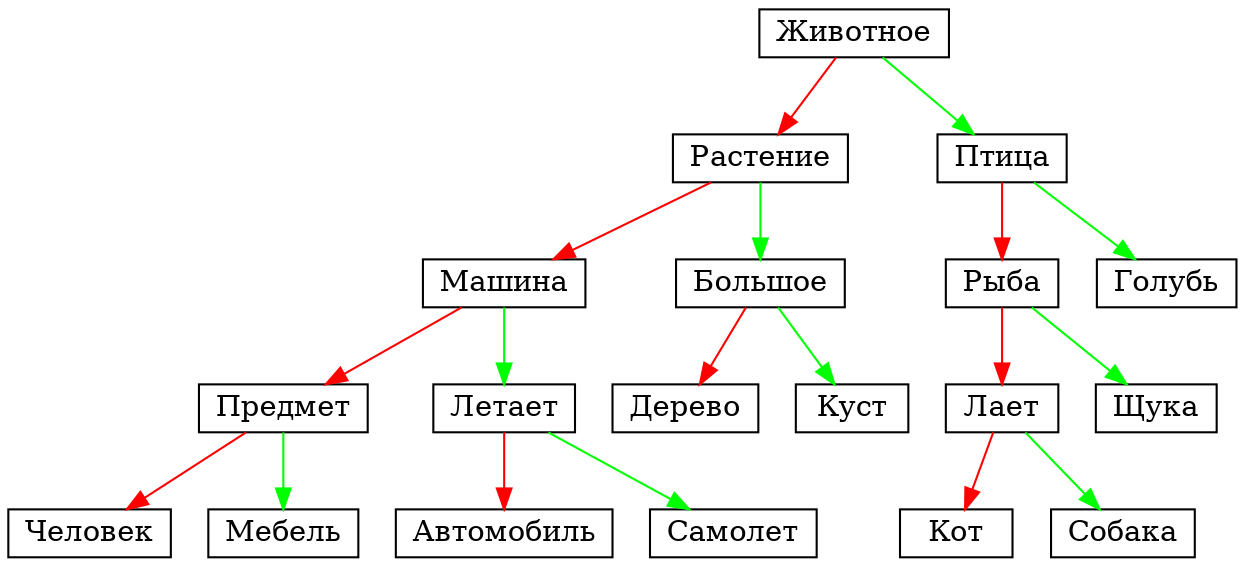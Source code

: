 digraph list {
	node [shape = record,height=.1];
	"node5" [label = "<f0>Человек" ] ;
	"node6" [label = "<f0>Мебель" ] ;
	"node4" [label = "<f0>Предмет" ] ;
	"node18" [label = "<f0>Автомобиль" ] ;
	"node19" [label = "<f0>Самолет" ] ;
	"node7" [label = "<f0>Летает" ] ;
	"node3" [label = "<f0>Машина" ] ;
	"node9" [label = "<f0>Дерево" ] ;
	"node10" [label = "<f0>Куст" ] ;
	"node8" [label = "<f0>Большое" ] ;
	"node2" [label = "<f0>Растение" ] ;
	"node14" [label = "<f0>Кот" ] ;
	"node15" [label = "<f0>Собака" ] ;
	"node13" [label = "<f0>Лает" ] ;
	"node16" [label = "<f0>Щука" ] ;
	"node12" [label = "<f0>Рыба" ] ;
	"node17" [label = "<f0>Голубь" ] ;
	"node11" [label = "<f0>Птица" ] ;
	"node1" [label = "<f0>Животное" ] ;
	"node4":f0 -> "node5":f0 [color=red];
	"node4":f0 -> "node6":f0  [color=green];
	"node7":f0 -> "node18":f0 [color=red];
	"node7":f0 -> "node19":f0  [color=green];
	"node3":f0 -> "node4":f0 [color=red];
	"node3":f0 -> "node7":f0  [color=green];
	"node8":f0 -> "node9":f0 [color=red];
	"node8":f0 -> "node10":f0  [color=green];
	"node2":f0 -> "node3":f0 [color=red];
	"node2":f0 -> "node8":f0  [color=green];
	"node13":f0 -> "node14":f0 [color=red];
	"node13":f0 -> "node15":f0  [color=green];
	"node12":f0 -> "node13":f0 [color=red];
	"node12":f0 -> "node16":f0  [color=green];
	"node11":f0 -> "node12":f0 [color=red];
	"node11":f0 -> "node17":f0  [color=green];
	"node1":f0 -> "node2":f0 [color=red];
	"node1":f0 -> "node11":f0  [color=green];
}